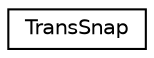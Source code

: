 digraph G
{
  edge [fontname="Helvetica",fontsize="10",labelfontname="Helvetica",labelfontsize="10"];
  node [fontname="Helvetica",fontsize="10",shape=record];
  rankdir=LR;
  Node1 [label="TransSnap",height=0.2,width=0.4,color="black", fillcolor="white", style="filled",URL="$db/dff/structTransSnap.html"];
}
